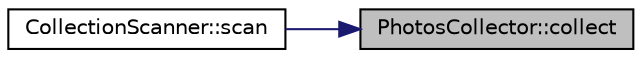 digraph "PhotosCollector::collect"
{
 // LATEX_PDF_SIZE
  edge [fontname="Helvetica",fontsize="10",labelfontname="Helvetica",labelfontsize="10"];
  node [fontname="Helvetica",fontsize="10",shape=record];
  rankdir="RL";
  Node1 [label="PhotosCollector::collect",height=0.2,width=0.4,color="black", fillcolor="grey75", style="filled", fontcolor="black",tooltip=" "];
  Node1 -> Node2 [dir="back",color="midnightblue",fontsize="10",style="solid",fontname="Helvetica"];
  Node2 [label="CollectionScanner::scan",height=0.2,width=0.4,color="black", fillcolor="white", style="filled",URL="$class_collection_scanner.html#a7d7efea2e0e976663465a01f8831ac4a",tooltip=" "];
}
